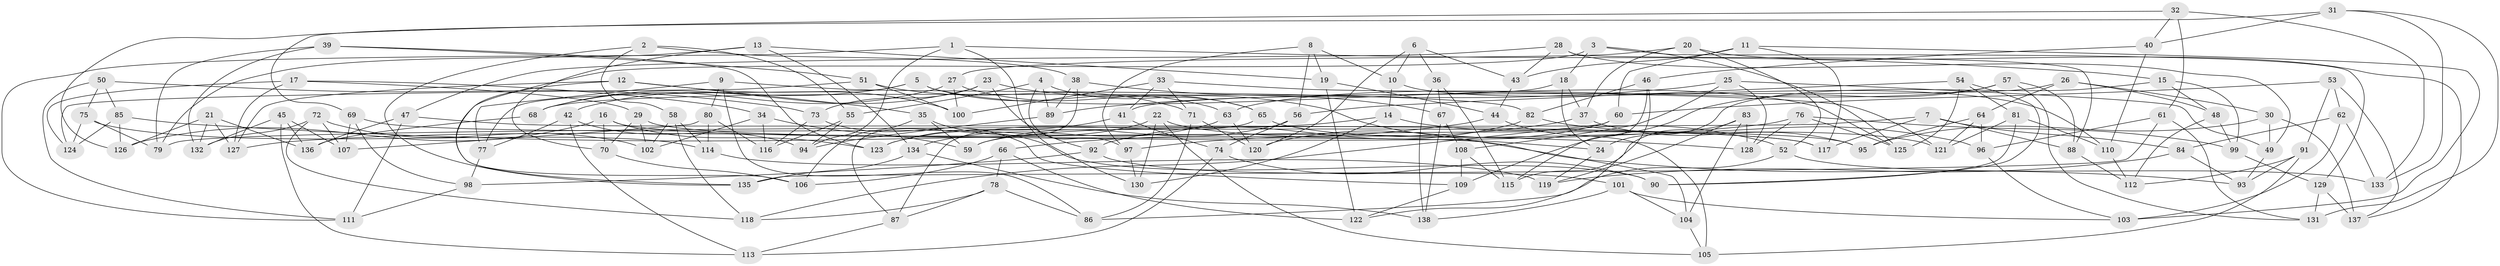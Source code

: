 // Generated by graph-tools (version 1.1) at 2025/11/02/27/25 16:11:43]
// undirected, 138 vertices, 276 edges
graph export_dot {
graph [start="1"]
  node [color=gray90,style=filled];
  1;
  2;
  3;
  4;
  5;
  6;
  7;
  8;
  9;
  10;
  11;
  12;
  13;
  14;
  15;
  16;
  17;
  18;
  19;
  20;
  21;
  22;
  23;
  24;
  25;
  26;
  27;
  28;
  29;
  30;
  31;
  32;
  33;
  34;
  35;
  36;
  37;
  38;
  39;
  40;
  41;
  42;
  43;
  44;
  45;
  46;
  47;
  48;
  49;
  50;
  51;
  52;
  53;
  54;
  55;
  56;
  57;
  58;
  59;
  60;
  61;
  62;
  63;
  64;
  65;
  66;
  67;
  68;
  69;
  70;
  71;
  72;
  73;
  74;
  75;
  76;
  77;
  78;
  79;
  80;
  81;
  82;
  83;
  84;
  85;
  86;
  87;
  88;
  89;
  90;
  91;
  92;
  93;
  94;
  95;
  96;
  97;
  98;
  99;
  100;
  101;
  102;
  103;
  104;
  105;
  106;
  107;
  108;
  109;
  110;
  111;
  112;
  113;
  114;
  115;
  116;
  117;
  118;
  119;
  120;
  121;
  122;
  123;
  124;
  125;
  126;
  127;
  128;
  129;
  130;
  131;
  132;
  133;
  134;
  135;
  136;
  137;
  138;
  1 -- 15;
  1 -- 111;
  1 -- 94;
  1 -- 130;
  2 -- 55;
  2 -- 135;
  2 -- 38;
  2 -- 58;
  3 -- 18;
  3 -- 135;
  3 -- 129;
  3 -- 125;
  4 -- 65;
  4 -- 97;
  4 -- 55;
  4 -- 89;
  5 -- 68;
  5 -- 125;
  5 -- 77;
  5 -- 63;
  6 -- 10;
  6 -- 120;
  6 -- 36;
  6 -- 43;
  7 -- 88;
  7 -- 84;
  7 -- 79;
  7 -- 117;
  8 -- 56;
  8 -- 97;
  8 -- 19;
  8 -- 10;
  9 -- 86;
  9 -- 77;
  9 -- 80;
  9 -- 82;
  10 -- 14;
  10 -- 110;
  11 -- 117;
  11 -- 60;
  11 -- 43;
  11 -- 103;
  12 -- 100;
  12 -- 35;
  12 -- 127;
  12 -- 106;
  13 -- 70;
  13 -- 134;
  13 -- 79;
  13 -- 19;
  14 -- 59;
  14 -- 130;
  14 -- 52;
  15 -- 48;
  15 -- 24;
  15 -- 99;
  16 -- 126;
  16 -- 70;
  16 -- 123;
  16 -- 93;
  17 -- 124;
  17 -- 34;
  17 -- 29;
  17 -- 127;
  18 -- 24;
  18 -- 68;
  18 -- 37;
  19 -- 122;
  19 -- 44;
  20 -- 37;
  20 -- 27;
  20 -- 52;
  20 -- 137;
  21 -- 126;
  21 -- 132;
  21 -- 136;
  21 -- 127;
  22 -- 24;
  22 -- 123;
  22 -- 130;
  22 -- 105;
  23 -- 73;
  23 -- 104;
  23 -- 42;
  23 -- 92;
  24 -- 119;
  25 -- 89;
  25 -- 49;
  25 -- 128;
  25 -- 108;
  26 -- 41;
  26 -- 48;
  26 -- 64;
  26 -- 30;
  27 -- 65;
  27 -- 100;
  27 -- 68;
  28 -- 49;
  28 -- 47;
  28 -- 43;
  28 -- 88;
  29 -- 70;
  29 -- 102;
  29 -- 95;
  30 -- 137;
  30 -- 49;
  30 -- 95;
  31 -- 131;
  31 -- 133;
  31 -- 69;
  31 -- 40;
  32 -- 40;
  32 -- 126;
  32 -- 133;
  32 -- 61;
  33 -- 100;
  33 -- 71;
  33 -- 41;
  33 -- 121;
  34 -- 102;
  34 -- 59;
  34 -- 116;
  35 -- 106;
  35 -- 90;
  35 -- 59;
  36 -- 115;
  36 -- 138;
  36 -- 67;
  37 -- 97;
  37 -- 95;
  38 -- 87;
  38 -- 67;
  38 -- 89;
  39 -- 132;
  39 -- 79;
  39 -- 123;
  39 -- 51;
  40 -- 46;
  40 -- 110;
  41 -- 123;
  41 -- 74;
  42 -- 113;
  42 -- 77;
  42 -- 94;
  43 -- 44;
  44 -- 66;
  44 -- 105;
  45 -- 107;
  45 -- 136;
  45 -- 113;
  45 -- 132;
  46 -- 115;
  46 -- 82;
  46 -- 122;
  47 -- 111;
  47 -- 136;
  47 -- 117;
  48 -- 112;
  48 -- 99;
  49 -- 93;
  50 -- 85;
  50 -- 73;
  50 -- 75;
  50 -- 111;
  51 -- 124;
  51 -- 100;
  51 -- 71;
  52 -- 86;
  52 -- 133;
  53 -- 60;
  53 -- 137;
  53 -- 62;
  53 -- 91;
  54 -- 90;
  54 -- 125;
  54 -- 56;
  54 -- 81;
  55 -- 116;
  55 -- 94;
  56 -- 74;
  56 -- 59;
  57 -- 131;
  57 -- 88;
  57 -- 63;
  57 -- 109;
  58 -- 102;
  58 -- 114;
  58 -- 118;
  60 -- 118;
  60 -- 120;
  61 -- 96;
  61 -- 131;
  61 -- 135;
  62 -- 103;
  62 -- 84;
  62 -- 133;
  63 -- 134;
  63 -- 120;
  64 -- 95;
  64 -- 96;
  64 -- 121;
  65 -- 121;
  65 -- 87;
  66 -- 122;
  66 -- 106;
  66 -- 78;
  67 -- 108;
  67 -- 138;
  68 -- 136;
  69 -- 107;
  69 -- 98;
  69 -- 117;
  70 -- 106;
  71 -- 86;
  71 -- 120;
  72 -- 102;
  72 -- 118;
  72 -- 132;
  72 -- 107;
  73 -- 116;
  73 -- 109;
  74 -- 113;
  74 -- 90;
  75 -- 114;
  75 -- 124;
  75 -- 79;
  76 -- 127;
  76 -- 125;
  76 -- 128;
  76 -- 99;
  77 -- 98;
  78 -- 118;
  78 -- 87;
  78 -- 86;
  80 -- 116;
  80 -- 114;
  80 -- 107;
  81 -- 90;
  81 -- 110;
  81 -- 121;
  82 -- 92;
  82 -- 96;
  83 -- 104;
  83 -- 115;
  83 -- 119;
  83 -- 128;
  84 -- 119;
  84 -- 93;
  85 -- 126;
  85 -- 128;
  85 -- 124;
  87 -- 113;
  88 -- 112;
  89 -- 94;
  91 -- 105;
  91 -- 93;
  91 -- 112;
  92 -- 98;
  92 -- 101;
  96 -- 103;
  97 -- 130;
  98 -- 111;
  99 -- 129;
  101 -- 103;
  101 -- 138;
  101 -- 104;
  104 -- 105;
  108 -- 109;
  108 -- 115;
  109 -- 122;
  110 -- 112;
  114 -- 119;
  129 -- 137;
  129 -- 131;
  134 -- 138;
  134 -- 135;
}
